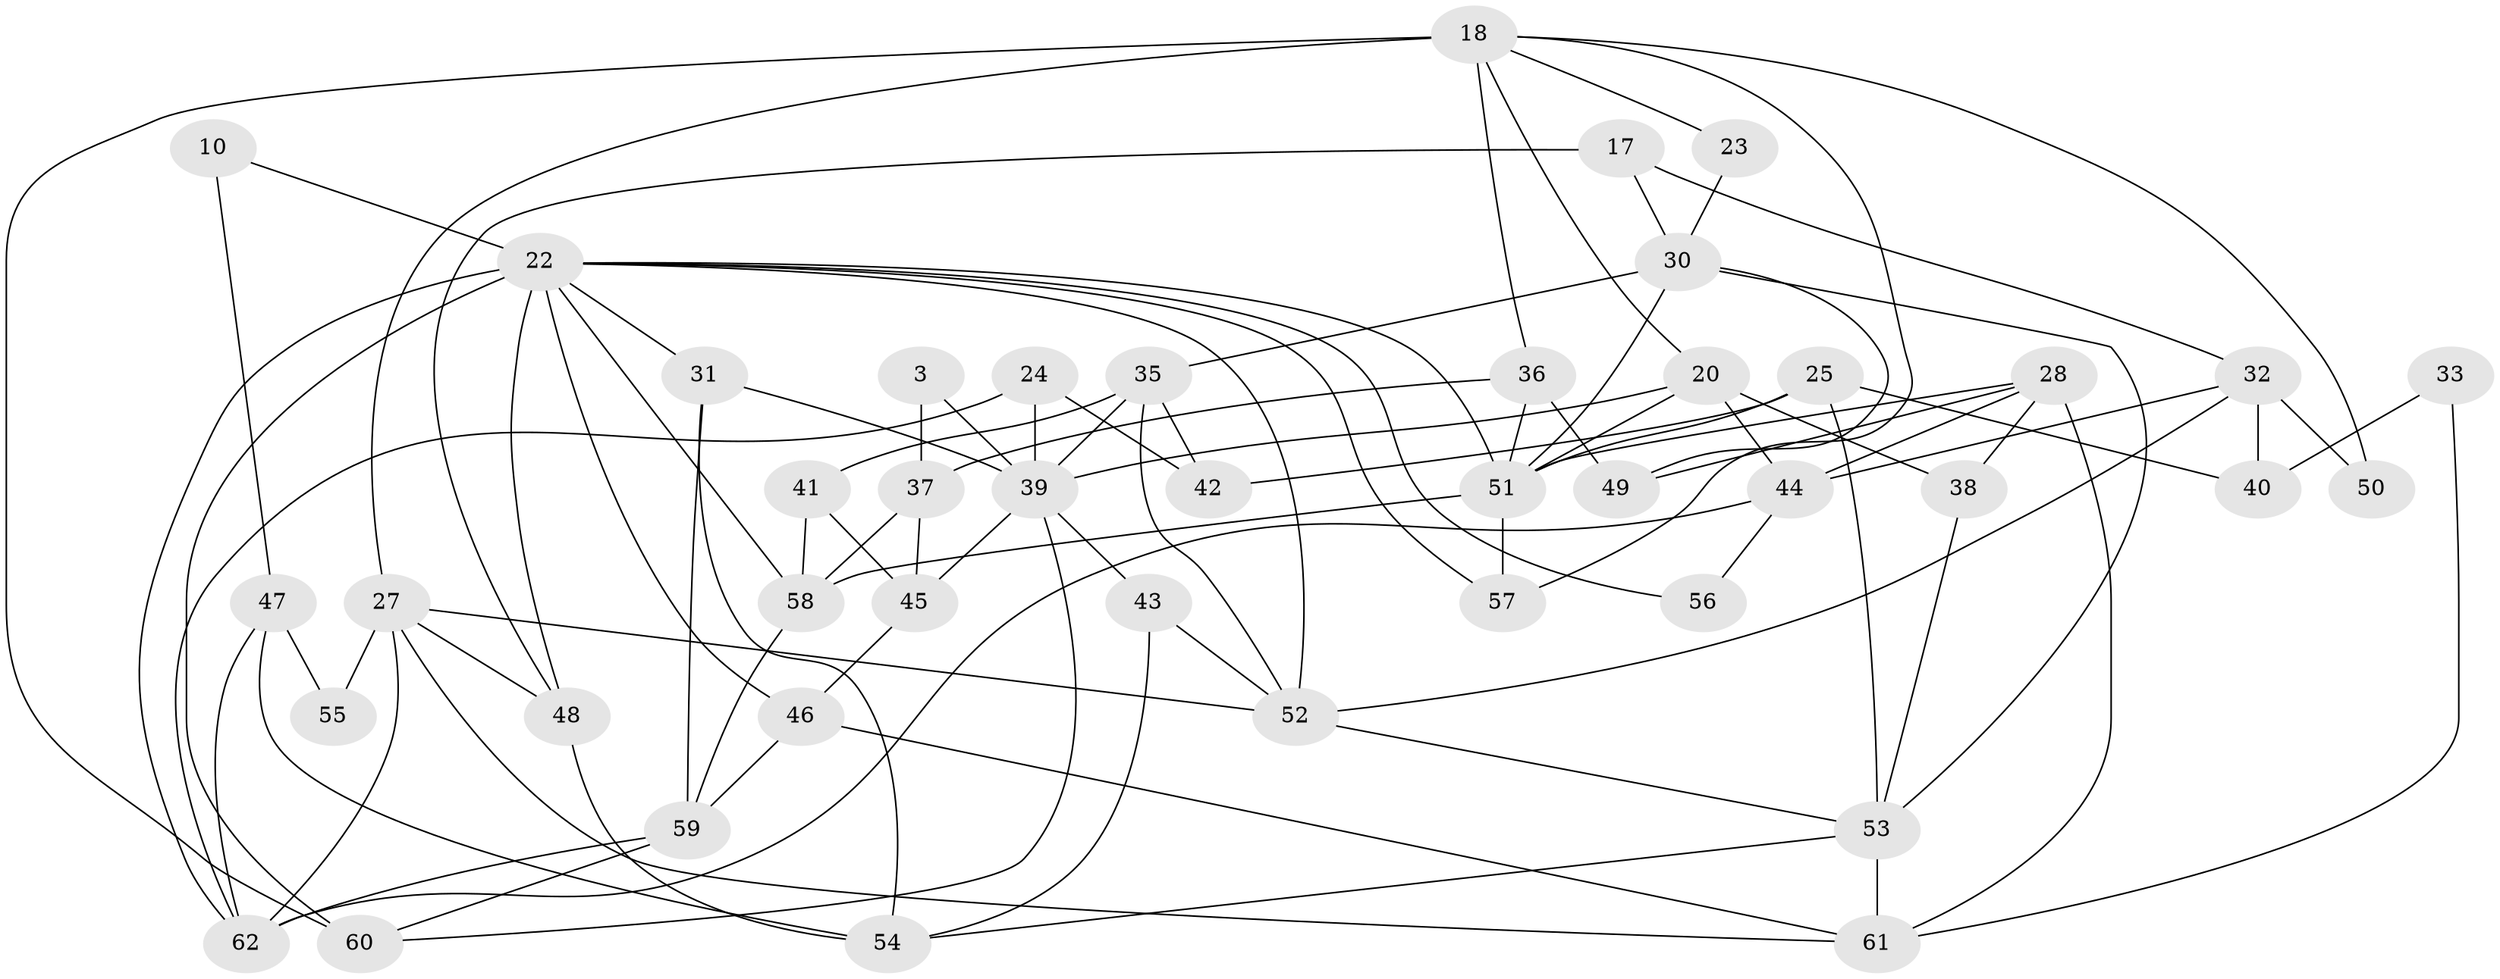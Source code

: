 // original degree distribution, {3: 0.25806451612903225, 7: 0.06451612903225806, 2: 0.14516129032258066, 5: 0.1935483870967742, 6: 0.08064516129032258, 4: 0.25806451612903225}
// Generated by graph-tools (version 1.1) at 2025/54/03/04/25 21:54:10]
// undirected, 43 vertices, 93 edges
graph export_dot {
graph [start="1"]
  node [color=gray90,style=filled];
  3;
  10;
  17;
  18 [super="+7"];
  20;
  22 [super="+2+13"];
  23;
  24;
  25 [super="+15"];
  27 [super="+4"];
  28;
  30;
  31;
  32 [super="+8"];
  33;
  35;
  36;
  37;
  38;
  39 [super="+12"];
  40 [super="+14"];
  41;
  42;
  43;
  44 [super="+29"];
  45;
  46;
  47;
  48;
  49;
  50;
  51 [super="+26"];
  52 [super="+21"];
  53;
  54 [super="+16"];
  55;
  56;
  57;
  58;
  59 [super="+5"];
  60 [super="+34"];
  61 [super="+1"];
  62 [super="+19+6"];
  3 -- 37;
  3 -- 39;
  10 -- 22 [weight=2];
  10 -- 47;
  17 -- 48;
  17 -- 30;
  17 -- 32;
  18 -- 20;
  18 -- 36;
  18 -- 57;
  18 -- 60 [weight=2];
  18 -- 50;
  18 -- 23;
  18 -- 27 [weight=2];
  20 -- 38;
  20 -- 39;
  20 -- 51;
  20 -- 44;
  22 -- 58;
  22 -- 52 [weight=2];
  22 -- 31;
  22 -- 48;
  22 -- 56;
  22 -- 46;
  22 -- 57;
  22 -- 62 [weight=2];
  22 -- 51;
  22 -- 60 [weight=2];
  23 -- 30;
  24 -- 39;
  24 -- 42;
  24 -- 62;
  25 -- 51 [weight=2];
  25 -- 40 [weight=2];
  25 -- 53 [weight=2];
  25 -- 42;
  27 -- 48;
  27 -- 55;
  27 -- 61;
  27 -- 62 [weight=3];
  27 -- 52;
  28 -- 51;
  28 -- 38;
  28 -- 49;
  28 -- 61;
  28 -- 44;
  30 -- 35;
  30 -- 49;
  30 -- 53;
  30 -- 51;
  31 -- 59;
  31 -- 39;
  31 -- 54;
  32 -- 40;
  32 -- 50;
  32 -- 44;
  32 -- 52;
  33 -- 40;
  33 -- 61;
  35 -- 39;
  35 -- 52;
  35 -- 41;
  35 -- 42;
  36 -- 49;
  36 -- 37;
  36 -- 51;
  37 -- 45;
  37 -- 58;
  38 -- 53;
  39 -- 43;
  39 -- 45;
  39 -- 60;
  41 -- 58;
  41 -- 45;
  43 -- 54;
  43 -- 52;
  44 -- 56;
  44 -- 62 [weight=2];
  45 -- 46;
  46 -- 59;
  46 -- 61;
  47 -- 54;
  47 -- 55;
  47 -- 62;
  48 -- 54;
  51 -- 57;
  51 -- 58;
  52 -- 53;
  53 -- 54;
  53 -- 61;
  58 -- 59;
  59 -- 62;
  59 -- 60;
}
